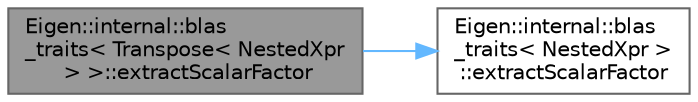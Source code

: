 digraph "Eigen::internal::blas_traits&lt; Transpose&lt; NestedXpr &gt; &gt;::extractScalarFactor"
{
 // LATEX_PDF_SIZE
  bgcolor="transparent";
  edge [fontname=Helvetica,fontsize=10,labelfontname=Helvetica,labelfontsize=10];
  node [fontname=Helvetica,fontsize=10,shape=box,height=0.2,width=0.4];
  rankdir="LR";
  Node1 [id="Node000001",label="Eigen::internal::blas\l_traits\< Transpose\< NestedXpr\l \> \>::extractScalarFactor",height=0.2,width=0.4,color="gray40", fillcolor="grey60", style="filled", fontcolor="black",tooltip=" "];
  Node1 -> Node2 [id="edge1_Node000001_Node000002",color="steelblue1",style="solid",tooltip=" "];
  Node2 [id="Node000002",label="Eigen::internal::blas\l_traits\< NestedXpr \>\l::extractScalarFactor",height=0.2,width=0.4,color="grey40", fillcolor="white", style="filled",URL="$struct_eigen_1_1internal_1_1blas__traits.html#a49bf936917523bf20c00633e30787352",tooltip=" "];
}
